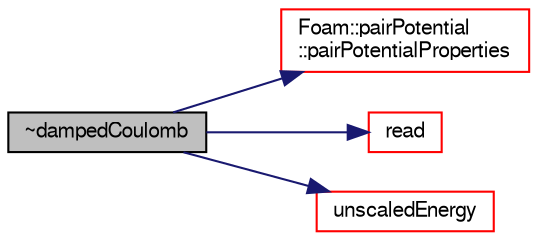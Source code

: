 digraph "~dampedCoulomb"
{
  bgcolor="transparent";
  edge [fontname="FreeSans",fontsize="10",labelfontname="FreeSans",labelfontsize="10"];
  node [fontname="FreeSans",fontsize="10",shape=record];
  rankdir="LR";
  Node2 [label="~dampedCoulomb",height=0.2,width=0.4,color="black", fillcolor="grey75", style="filled", fontcolor="black"];
  Node2 -> Node3 [color="midnightblue",fontsize="10",style="solid",fontname="FreeSans"];
  Node3 [label="Foam::pairPotential\l::pairPotentialProperties",height=0.2,width=0.4,color="red",URL="$a24442.html#ae9db077d7be5eeb990eedd31a11da220"];
  Node2 -> Node12 [color="midnightblue",fontsize="10",style="solid",fontname="FreeSans"];
  Node12 [label="read",height=0.2,width=0.4,color="red",URL="$a24454.html#a646f6b9e314f4e96310c6291a2be3579",tooltip="Read dictionary. "];
  Node2 -> Node312 [color="midnightblue",fontsize="10",style="solid",fontname="FreeSans"];
  Node312 [label="unscaledEnergy",height=0.2,width=0.4,color="red",URL="$a24454.html#a83578b87f1b5c24f33e63b3327599dff"];
}
